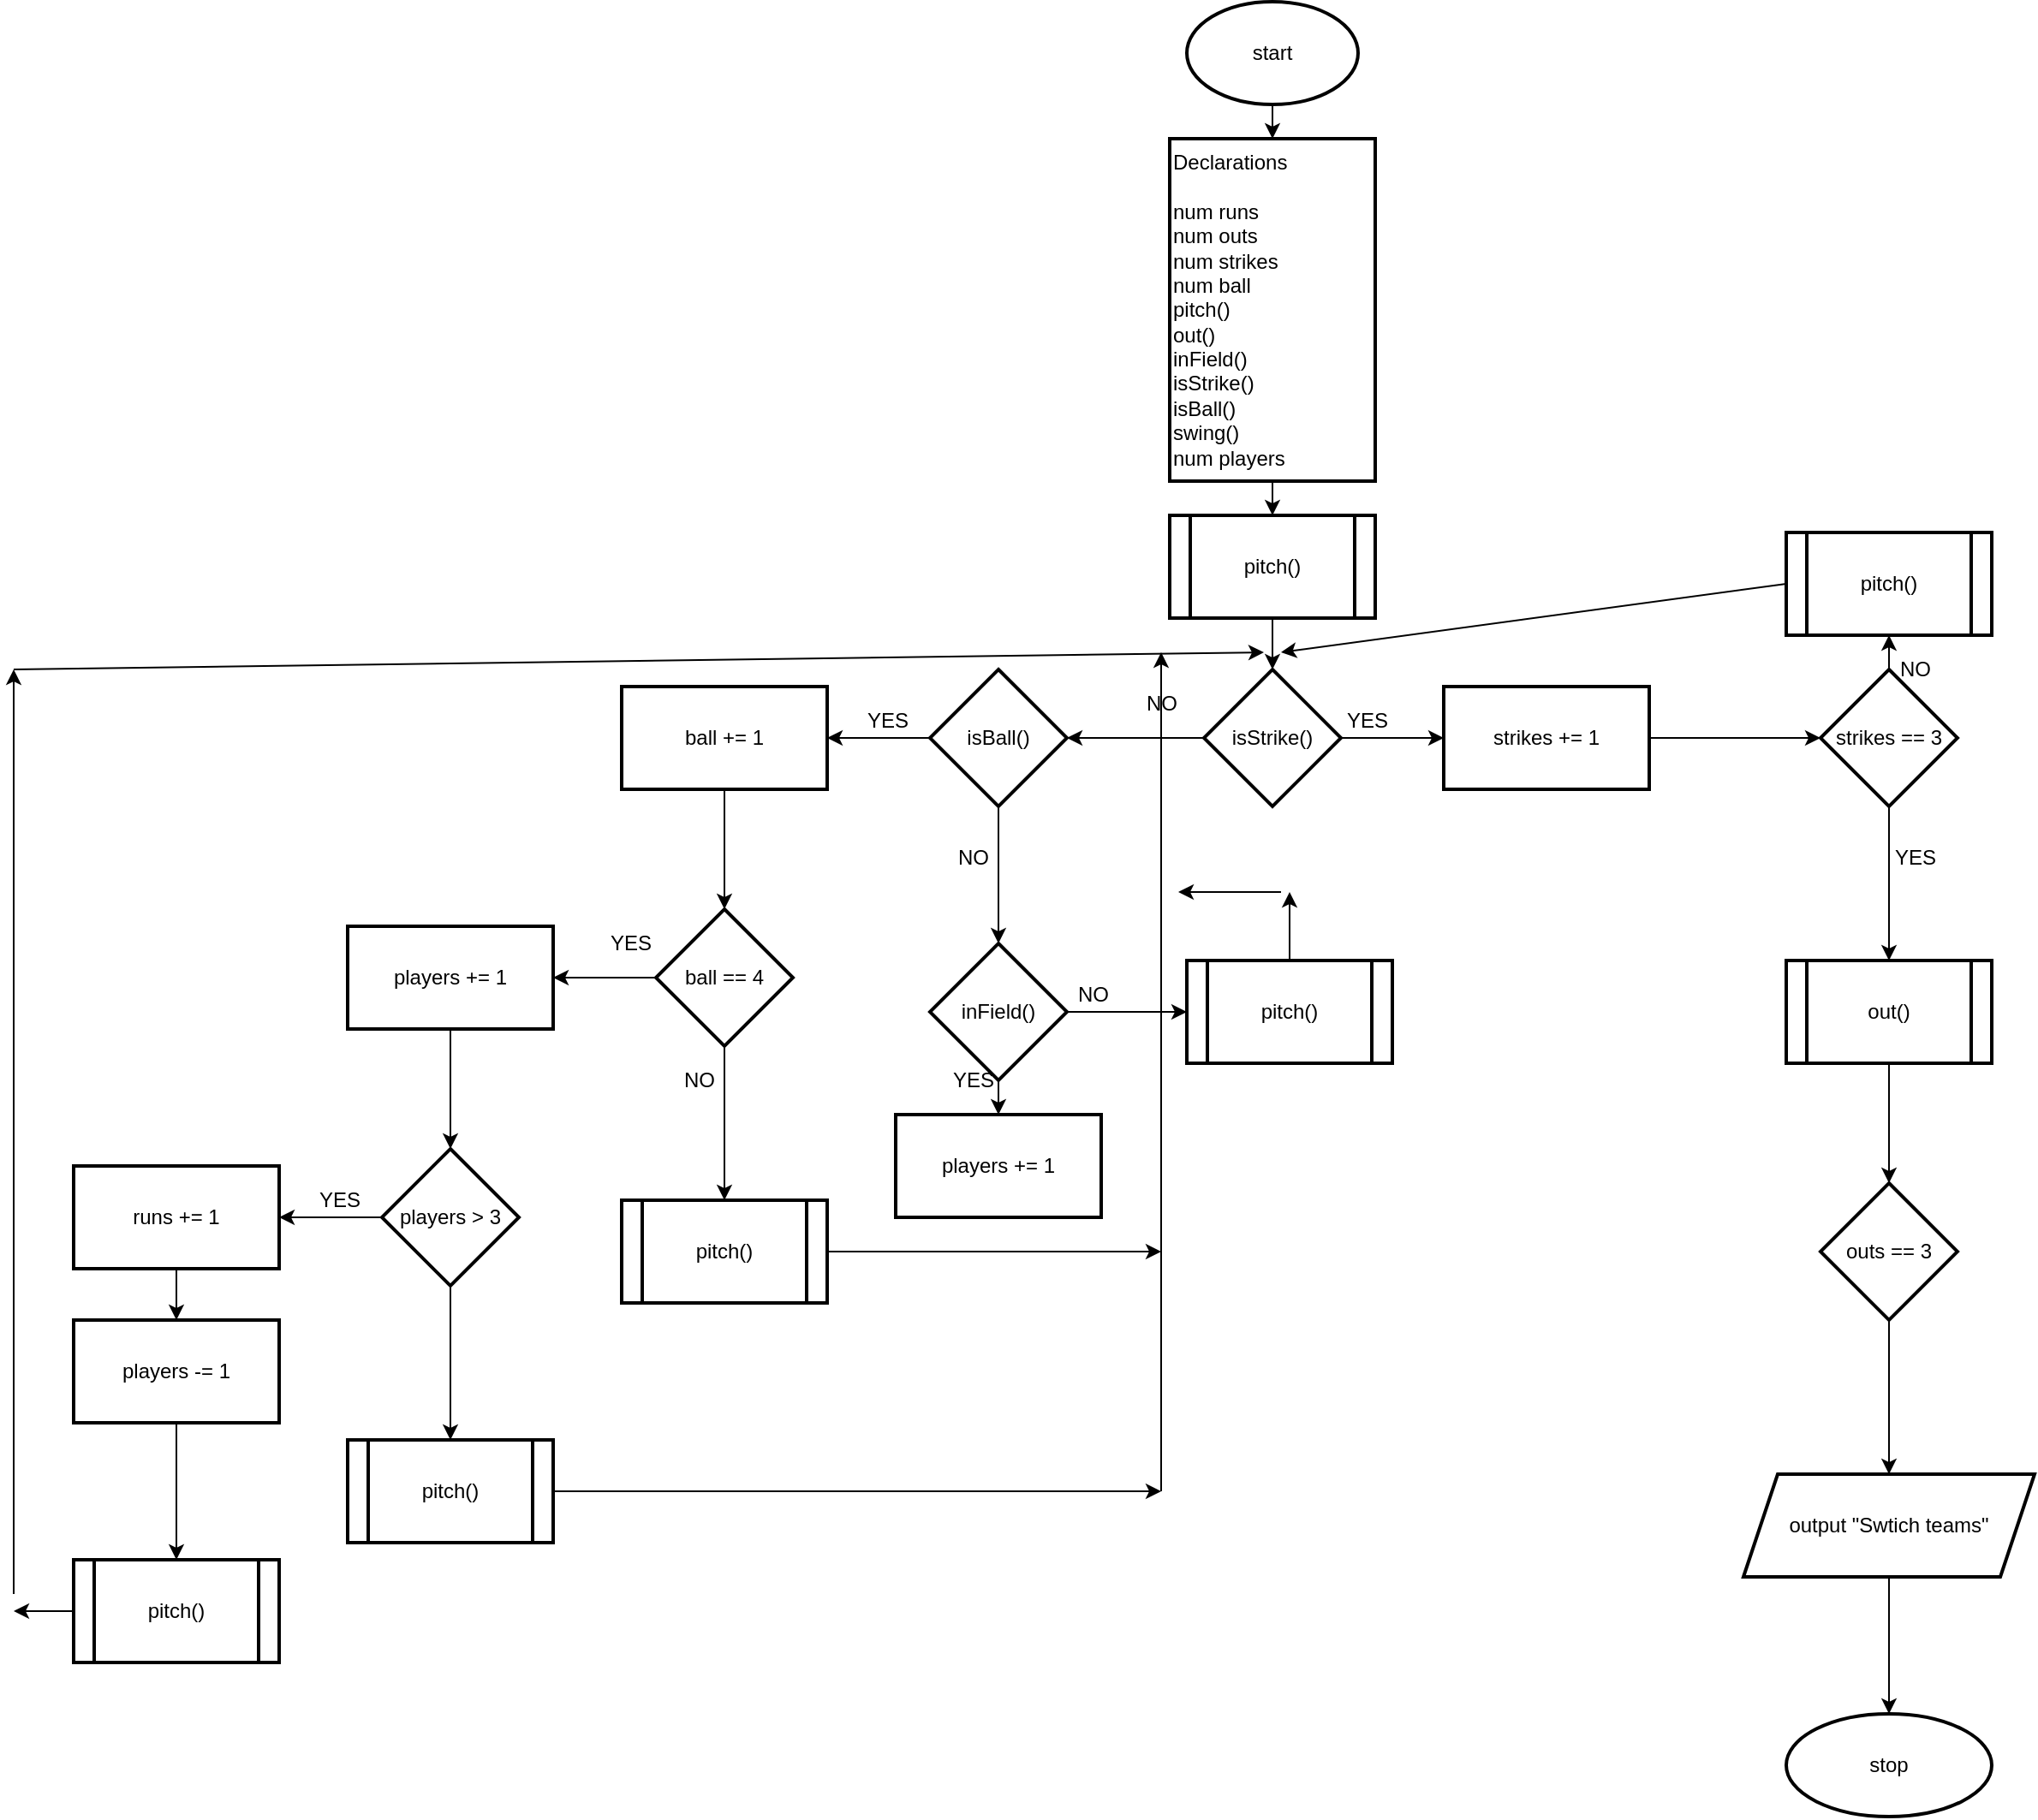 <mxfile>
    <diagram id="TnUT1yZVeMCxpL_m_a3d" name="Page-1">
        <mxGraphModel dx="1689" dy="1805" grid="1" gridSize="10" guides="1" tooltips="1" connect="1" arrows="1" fold="1" page="1" pageScale="1" pageWidth="850" pageHeight="1100" math="0" shadow="0">
            <root>
                <mxCell id="0"/>
                <mxCell id="1" parent="0"/>
                <mxCell id="4" value="" style="edgeStyle=none;html=1;" edge="1" parent="1" source="2" target="3">
                    <mxGeometry relative="1" as="geometry"/>
                </mxCell>
                <mxCell id="2" value="start" style="strokeWidth=2;html=1;shape=mxgraph.flowchart.start_1;whiteSpace=wrap;" vertex="1" parent="1">
                    <mxGeometry x="325" width="100" height="60" as="geometry"/>
                </mxCell>
                <mxCell id="6" value="" style="edgeStyle=none;html=1;" edge="1" parent="1" source="3" target="5">
                    <mxGeometry relative="1" as="geometry"/>
                </mxCell>
                <mxCell id="3" value="Declarations&lt;br&gt;&lt;br&gt;num runs&lt;br&gt;num outs&lt;br&gt;num strikes&lt;br&gt;num ball&lt;br&gt;pitch()&lt;br&gt;out()&lt;br&gt;inField()&lt;br&gt;isStrike()&lt;br&gt;isBall()&lt;br&gt;swing()&lt;br&gt;num players" style="whiteSpace=wrap;html=1;strokeWidth=2;align=left;" vertex="1" parent="1">
                    <mxGeometry x="315" y="80" width="120" height="200" as="geometry"/>
                </mxCell>
                <mxCell id="8" value="" style="edgeStyle=none;html=1;" edge="1" parent="1" source="5" target="7">
                    <mxGeometry relative="1" as="geometry"/>
                </mxCell>
                <mxCell id="5" value="pitch()" style="shape=process;whiteSpace=wrap;html=1;backgroundOutline=1;strokeWidth=2;" vertex="1" parent="1">
                    <mxGeometry x="315" y="300" width="120" height="60" as="geometry"/>
                </mxCell>
                <mxCell id="10" value="" style="edgeStyle=none;html=1;" edge="1" parent="1" source="7" target="9">
                    <mxGeometry relative="1" as="geometry"/>
                </mxCell>
                <mxCell id="25" value="" style="edgeStyle=none;html=1;" edge="1" parent="1" source="7" target="24">
                    <mxGeometry relative="1" as="geometry"/>
                </mxCell>
                <mxCell id="7" value="isStrike()" style="rhombus;whiteSpace=wrap;html=1;strokeWidth=2;" vertex="1" parent="1">
                    <mxGeometry x="335" y="390" width="80" height="80" as="geometry"/>
                </mxCell>
                <mxCell id="13" value="" style="edgeStyle=none;html=1;" edge="1" parent="1" source="9" target="12">
                    <mxGeometry relative="1" as="geometry"/>
                </mxCell>
                <mxCell id="15" value="" style="edgeStyle=none;html=1;" edge="1" parent="1" source="9" target="14">
                    <mxGeometry relative="1" as="geometry"/>
                </mxCell>
                <mxCell id="9" value="isBall()" style="rhombus;whiteSpace=wrap;html=1;strokeWidth=2;" vertex="1" parent="1">
                    <mxGeometry x="175" y="390" width="80" height="80" as="geometry"/>
                </mxCell>
                <mxCell id="11" value="NO" style="text;html=1;align=center;verticalAlign=middle;resizable=0;points=[];autosize=1;strokeColor=none;fillColor=none;" vertex="1" parent="1">
                    <mxGeometry x="295" y="400" width="30" height="20" as="geometry"/>
                </mxCell>
                <mxCell id="62" value="" style="edgeStyle=none;html=1;" edge="1" parent="1" source="12" target="61">
                    <mxGeometry relative="1" as="geometry"/>
                </mxCell>
                <mxCell id="64" value="" style="edgeStyle=none;html=1;" edge="1" parent="1" source="12" target="63">
                    <mxGeometry relative="1" as="geometry"/>
                </mxCell>
                <mxCell id="12" value="inField()" style="rhombus;whiteSpace=wrap;html=1;strokeWidth=2;" vertex="1" parent="1">
                    <mxGeometry x="175" y="550" width="80" height="80" as="geometry"/>
                </mxCell>
                <mxCell id="17" value="" style="edgeStyle=none;html=1;" edge="1" parent="1" source="14" target="16">
                    <mxGeometry relative="1" as="geometry"/>
                </mxCell>
                <mxCell id="14" value="ball += 1" style="whiteSpace=wrap;html=1;strokeWidth=2;" vertex="1" parent="1">
                    <mxGeometry x="-5" y="400" width="120" height="60" as="geometry"/>
                </mxCell>
                <mxCell id="19" value="" style="edgeStyle=none;html=1;" edge="1" parent="1" source="16" target="18">
                    <mxGeometry relative="1" as="geometry"/>
                </mxCell>
                <mxCell id="53" value="" style="edgeStyle=none;html=1;" edge="1" parent="1" source="16" target="52">
                    <mxGeometry relative="1" as="geometry"/>
                </mxCell>
                <mxCell id="16" value="ball == 4" style="rhombus;whiteSpace=wrap;html=1;strokeWidth=2;" vertex="1" parent="1">
                    <mxGeometry x="15" y="530" width="80" height="80" as="geometry"/>
                </mxCell>
                <mxCell id="21" value="" style="edgeStyle=none;html=1;" edge="1" parent="1" source="18" target="20">
                    <mxGeometry relative="1" as="geometry"/>
                </mxCell>
                <mxCell id="18" value="players += 1" style="whiteSpace=wrap;html=1;strokeWidth=2;" vertex="1" parent="1">
                    <mxGeometry x="-165" y="540" width="120" height="60" as="geometry"/>
                </mxCell>
                <mxCell id="23" value="" style="edgeStyle=none;html=1;" edge="1" parent="1" source="20" target="22">
                    <mxGeometry relative="1" as="geometry"/>
                </mxCell>
                <mxCell id="57" value="" style="edgeStyle=none;html=1;" edge="1" parent="1" source="20" target="56">
                    <mxGeometry relative="1" as="geometry"/>
                </mxCell>
                <mxCell id="20" value="players &amp;gt; 3" style="rhombus;whiteSpace=wrap;html=1;strokeWidth=2;" vertex="1" parent="1">
                    <mxGeometry x="-145" y="670" width="80" height="80" as="geometry"/>
                </mxCell>
                <mxCell id="45" value="" style="edgeStyle=none;html=1;" edge="1" parent="1" source="22" target="44">
                    <mxGeometry relative="1" as="geometry"/>
                </mxCell>
                <mxCell id="22" value="runs += 1" style="whiteSpace=wrap;html=1;strokeWidth=2;" vertex="1" parent="1">
                    <mxGeometry x="-325" y="680" width="120" height="60" as="geometry"/>
                </mxCell>
                <mxCell id="27" value="" style="edgeStyle=none;html=1;" edge="1" parent="1" source="24" target="26">
                    <mxGeometry relative="1" as="geometry"/>
                </mxCell>
                <mxCell id="24" value="strikes += 1" style="whiteSpace=wrap;html=1;strokeWidth=2;" vertex="1" parent="1">
                    <mxGeometry x="475" y="400" width="120" height="60" as="geometry"/>
                </mxCell>
                <mxCell id="29" value="" style="edgeStyle=none;html=1;" edge="1" parent="1" source="26" target="28">
                    <mxGeometry relative="1" as="geometry"/>
                </mxCell>
                <mxCell id="39" value="" style="edgeStyle=none;html=1;" edge="1" parent="1" source="26" target="38">
                    <mxGeometry relative="1" as="geometry"/>
                </mxCell>
                <mxCell id="26" value="strikes == 3" style="rhombus;whiteSpace=wrap;html=1;strokeWidth=2;" vertex="1" parent="1">
                    <mxGeometry x="695" y="390" width="80" height="80" as="geometry"/>
                </mxCell>
                <mxCell id="31" value="" style="edgeStyle=none;html=1;" edge="1" parent="1" source="28" target="30">
                    <mxGeometry relative="1" as="geometry"/>
                </mxCell>
                <mxCell id="28" value="out()" style="shape=process;whiteSpace=wrap;html=1;backgroundOutline=1;strokeWidth=2;" vertex="1" parent="1">
                    <mxGeometry x="675" y="560" width="120" height="60" as="geometry"/>
                </mxCell>
                <mxCell id="33" value="" style="edgeStyle=none;html=1;" edge="1" parent="1" source="30" target="32">
                    <mxGeometry relative="1" as="geometry"/>
                </mxCell>
                <mxCell id="30" value="outs == 3" style="rhombus;whiteSpace=wrap;html=1;strokeWidth=2;" vertex="1" parent="1">
                    <mxGeometry x="695" y="690" width="80" height="80" as="geometry"/>
                </mxCell>
                <mxCell id="35" value="" style="edgeStyle=none;html=1;" edge="1" parent="1" source="32" target="34">
                    <mxGeometry relative="1" as="geometry"/>
                </mxCell>
                <mxCell id="32" value="output &quot;Swtich teams&quot;" style="shape=parallelogram;perimeter=parallelogramPerimeter;whiteSpace=wrap;html=1;fixedSize=1;strokeWidth=2;" vertex="1" parent="1">
                    <mxGeometry x="650" y="860" width="170" height="60" as="geometry"/>
                </mxCell>
                <mxCell id="34" value="stop" style="ellipse;whiteSpace=wrap;html=1;strokeWidth=2;" vertex="1" parent="1">
                    <mxGeometry x="675" y="1000" width="120" height="60" as="geometry"/>
                </mxCell>
                <mxCell id="36" value="YES" style="text;html=1;align=center;verticalAlign=middle;resizable=0;points=[];autosize=1;strokeColor=none;fillColor=none;" vertex="1" parent="1">
                    <mxGeometry x="410" y="410" width="40" height="20" as="geometry"/>
                </mxCell>
                <mxCell id="37" value="YES" style="text;html=1;align=center;verticalAlign=middle;resizable=0;points=[];autosize=1;strokeColor=none;fillColor=none;" vertex="1" parent="1">
                    <mxGeometry x="730" y="490" width="40" height="20" as="geometry"/>
                </mxCell>
                <mxCell id="41" style="edgeStyle=none;html=1;exitX=0;exitY=0.5;exitDx=0;exitDy=0;" edge="1" parent="1" source="38">
                    <mxGeometry relative="1" as="geometry">
                        <mxPoint x="380" y="380" as="targetPoint"/>
                    </mxGeometry>
                </mxCell>
                <mxCell id="38" value="pitch()" style="shape=process;whiteSpace=wrap;html=1;backgroundOutline=1;strokeWidth=2;" vertex="1" parent="1">
                    <mxGeometry x="675" y="310" width="120" height="60" as="geometry"/>
                </mxCell>
                <mxCell id="40" value="NO" style="text;html=1;align=center;verticalAlign=middle;resizable=0;points=[];autosize=1;strokeColor=none;fillColor=none;" vertex="1" parent="1">
                    <mxGeometry x="735" y="380" width="30" height="20" as="geometry"/>
                </mxCell>
                <mxCell id="42" value="YES" style="text;html=1;align=center;verticalAlign=middle;resizable=0;points=[];autosize=1;strokeColor=none;fillColor=none;" vertex="1" parent="1">
                    <mxGeometry x="130" y="410" width="40" height="20" as="geometry"/>
                </mxCell>
                <mxCell id="43" value="NO" style="text;html=1;align=center;verticalAlign=middle;resizable=0;points=[];autosize=1;strokeColor=none;fillColor=none;" vertex="1" parent="1">
                    <mxGeometry x="185" y="490" width="30" height="20" as="geometry"/>
                </mxCell>
                <mxCell id="47" value="" style="edgeStyle=none;html=1;" edge="1" parent="1" source="44" target="46">
                    <mxGeometry relative="1" as="geometry"/>
                </mxCell>
                <mxCell id="44" value="players -= 1" style="whiteSpace=wrap;html=1;strokeWidth=2;" vertex="1" parent="1">
                    <mxGeometry x="-325" y="770" width="120" height="60" as="geometry"/>
                </mxCell>
                <mxCell id="48" style="edgeStyle=none;html=1;exitX=0;exitY=0.5;exitDx=0;exitDy=0;" edge="1" parent="1" source="46">
                    <mxGeometry relative="1" as="geometry">
                        <mxPoint x="-360" y="940" as="targetPoint"/>
                    </mxGeometry>
                </mxCell>
                <mxCell id="46" value="pitch()" style="shape=process;whiteSpace=wrap;html=1;backgroundOutline=1;strokeWidth=2;" vertex="1" parent="1">
                    <mxGeometry x="-325" y="910" width="120" height="60" as="geometry"/>
                </mxCell>
                <mxCell id="49" value="" style="endArrow=classic;html=1;" edge="1" parent="1">
                    <mxGeometry width="50" height="50" relative="1" as="geometry">
                        <mxPoint x="-360" y="930" as="sourcePoint"/>
                        <mxPoint x="-360" y="390" as="targetPoint"/>
                    </mxGeometry>
                </mxCell>
                <mxCell id="50" value="" style="endArrow=classic;html=1;" edge="1" parent="1">
                    <mxGeometry width="50" height="50" relative="1" as="geometry">
                        <mxPoint x="-360" y="390" as="sourcePoint"/>
                        <mxPoint x="370" y="380" as="targetPoint"/>
                    </mxGeometry>
                </mxCell>
                <mxCell id="51" value="YES" style="text;html=1;align=center;verticalAlign=middle;resizable=0;points=[];autosize=1;strokeColor=none;fillColor=none;" vertex="1" parent="1">
                    <mxGeometry x="-20" y="540" width="40" height="20" as="geometry"/>
                </mxCell>
                <mxCell id="59" style="edgeStyle=none;html=1;exitX=1;exitY=0.5;exitDx=0;exitDy=0;" edge="1" parent="1" source="52">
                    <mxGeometry relative="1" as="geometry">
                        <mxPoint x="310" y="730" as="targetPoint"/>
                    </mxGeometry>
                </mxCell>
                <mxCell id="52" value="pitch()" style="shape=process;whiteSpace=wrap;html=1;backgroundOutline=1;strokeWidth=2;" vertex="1" parent="1">
                    <mxGeometry x="-5" y="700" width="120" height="60" as="geometry"/>
                </mxCell>
                <mxCell id="54" value="NO" style="text;html=1;align=center;verticalAlign=middle;resizable=0;points=[];autosize=1;strokeColor=none;fillColor=none;" vertex="1" parent="1">
                    <mxGeometry x="25" y="620" width="30" height="20" as="geometry"/>
                </mxCell>
                <mxCell id="55" value="YES" style="text;html=1;align=center;verticalAlign=middle;resizable=0;points=[];autosize=1;strokeColor=none;fillColor=none;" vertex="1" parent="1">
                    <mxGeometry x="-190" y="690" width="40" height="20" as="geometry"/>
                </mxCell>
                <mxCell id="58" style="edgeStyle=none;html=1;exitX=1;exitY=0.5;exitDx=0;exitDy=0;" edge="1" parent="1" source="56">
                    <mxGeometry relative="1" as="geometry">
                        <mxPoint x="310" y="870" as="targetPoint"/>
                    </mxGeometry>
                </mxCell>
                <mxCell id="56" value="pitch()" style="shape=process;whiteSpace=wrap;html=1;backgroundOutline=1;strokeWidth=2;" vertex="1" parent="1">
                    <mxGeometry x="-165" y="840" width="120" height="60" as="geometry"/>
                </mxCell>
                <mxCell id="60" value="" style="endArrow=classic;html=1;" edge="1" parent="1">
                    <mxGeometry width="50" height="50" relative="1" as="geometry">
                        <mxPoint x="310" y="870" as="sourcePoint"/>
                        <mxPoint x="310" y="380" as="targetPoint"/>
                    </mxGeometry>
                </mxCell>
                <mxCell id="61" value="players += 1" style="whiteSpace=wrap;html=1;strokeWidth=2;" vertex="1" parent="1">
                    <mxGeometry x="155" y="650" width="120" height="60" as="geometry"/>
                </mxCell>
                <mxCell id="65" style="edgeStyle=none;html=1;exitX=0.5;exitY=0;exitDx=0;exitDy=0;" edge="1" parent="1" source="63">
                    <mxGeometry relative="1" as="geometry">
                        <mxPoint x="385" y="520" as="targetPoint"/>
                    </mxGeometry>
                </mxCell>
                <mxCell id="63" value="pitch()" style="shape=process;whiteSpace=wrap;html=1;backgroundOutline=1;strokeWidth=2;" vertex="1" parent="1">
                    <mxGeometry x="325" y="560" width="120" height="60" as="geometry"/>
                </mxCell>
                <mxCell id="66" value="" style="endArrow=classic;html=1;" edge="1" parent="1">
                    <mxGeometry width="50" height="50" relative="1" as="geometry">
                        <mxPoint x="380" y="520" as="sourcePoint"/>
                        <mxPoint x="320" y="520" as="targetPoint"/>
                    </mxGeometry>
                </mxCell>
                <mxCell id="67" value="NO" style="text;html=1;align=center;verticalAlign=middle;resizable=0;points=[];autosize=1;strokeColor=none;fillColor=none;" vertex="1" parent="1">
                    <mxGeometry x="255" y="570" width="30" height="20" as="geometry"/>
                </mxCell>
                <mxCell id="68" value="YES" style="text;html=1;align=center;verticalAlign=middle;resizable=0;points=[];autosize=1;strokeColor=none;fillColor=none;" vertex="1" parent="1">
                    <mxGeometry x="180" y="620" width="40" height="20" as="geometry"/>
                </mxCell>
            </root>
        </mxGraphModel>
    </diagram>
</mxfile>